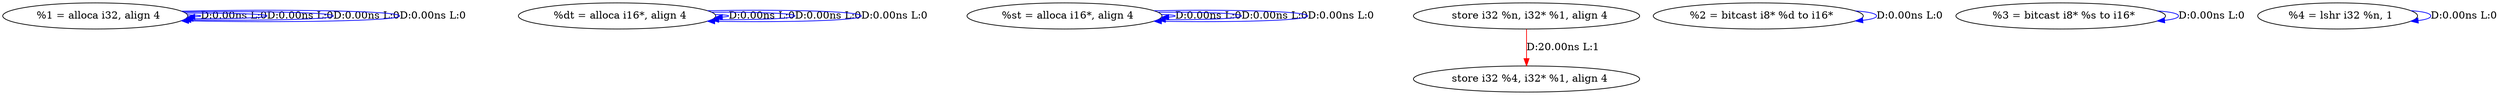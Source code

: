 digraph {
Node0x2bc2440[label="  %1 = alloca i32, align 4"];
Node0x2bc2440 -> Node0x2bc2440[label="D:0.00ns L:0",color=blue];
Node0x2bc2440 -> Node0x2bc2440[label="D:0.00ns L:0",color=blue];
Node0x2bc2440 -> Node0x2bc2440[label="D:0.00ns L:0",color=blue];
Node0x2bc2440 -> Node0x2bc2440[label="D:0.00ns L:0",color=blue];
Node0x2bc6fe0[label="  %dt = alloca i16*, align 4"];
Node0x2bc6fe0 -> Node0x2bc6fe0[label="D:0.00ns L:0",color=blue];
Node0x2bc6fe0 -> Node0x2bc6fe0[label="D:0.00ns L:0",color=blue];
Node0x2bc6fe0 -> Node0x2bc6fe0[label="D:0.00ns L:0",color=blue];
Node0x2bc0970[label="  %st = alloca i16*, align 4"];
Node0x2bc0970 -> Node0x2bc0970[label="D:0.00ns L:0",color=blue];
Node0x2bc0970 -> Node0x2bc0970[label="D:0.00ns L:0",color=blue];
Node0x2bc0970 -> Node0x2bc0970[label="D:0.00ns L:0",color=blue];
Node0x2bc0fc0[label="  store i32 %4, i32* %1, align 4"];
Node0x2bc0a50[label="  store i32 %n, i32* %1, align 4"];
Node0x2bc0a50 -> Node0x2bc0fc0[label="D:20.00ns L:1",color=red];
Node0x2bc0b60[label="  %2 = bitcast i8* %d to i16*"];
Node0x2bc0b60 -> Node0x2bc0b60[label="D:0.00ns L:0",color=blue];
Node0x2bc0d20[label="  %3 = bitcast i8* %s to i16*"];
Node0x2bc0d20 -> Node0x2bc0d20[label="D:0.00ns L:0",color=blue];
Node0x2bc0ee0[label="  %4 = lshr i32 %n, 1"];
Node0x2bc0ee0 -> Node0x2bc0ee0[label="D:0.00ns L:0",color=blue];
}

